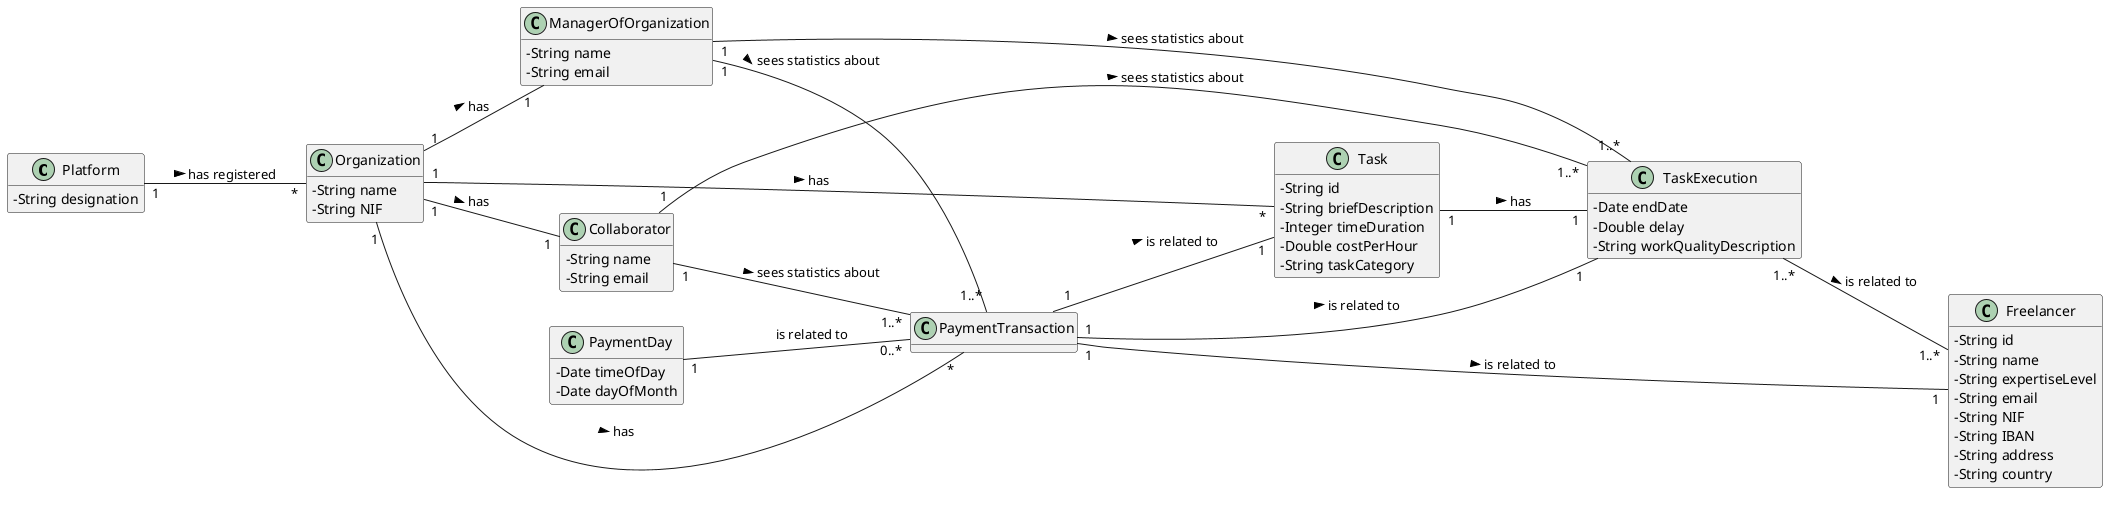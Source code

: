 @startuml
skinparam classAttributeIconSize 0
hide methods
left to right direction

class Platform {
  -String designation
}

class Organization {
  -String name
  -String NIF
}

class Collaborator {
  -String name
  -String email
}


class Freelancer {
  -String id
  -String name
  -String expertiseLevel
  -String email
  -String NIF
  -String IBAN
  -String address
  -String country
  }

class Task {
 -String id
 -String briefDescription
 -Integer timeDuration
 -Double costPerHour
 -String taskCategory
}

class TaskExecution {
 -Date endDate
 -Double delay
 -String workQualityDescription
}

class PaymentTransaction{
}

class ManagerOfOrganization {
  -String name
  -String email
}

class PaymentDay {
  -Date timeOfDay
  -Date dayOfMonth
}

Platform "1" -- "*" Organization : has registered >

Organization "1" -- "1" ManagerOfOrganization : has >
Organization "1" -- "1" Collaborator: has >
Organization "1" -- "*" Task: has >
Organization "1" -- "*" PaymentTransaction: has >

Collaborator "1" -- "1..*" PaymentTransaction: sees statistics about >
Collaborator "1" -- "1..*" TaskExecution : sees statistics about >

ManagerOfOrganization "1" -- "1..*" PaymentTransaction: sees statistics about >
ManagerOfOrganization "1" -- "1..*" TaskExecution : sees statistics about >

PaymentTransaction "1" -- "1" Freelancer: is related to >
PaymentTransaction "1" -- "1" Task: is related to >
PaymentTransaction "1" -- "1" TaskExecution: is related to >

TaskExecution "1..*" -- "1..*" Freelancer : is related to >

Task "1" -- "1" TaskExecution: has >

PaymentDay "1" -- "0..*" PaymentTransaction : is related to

@enduml

